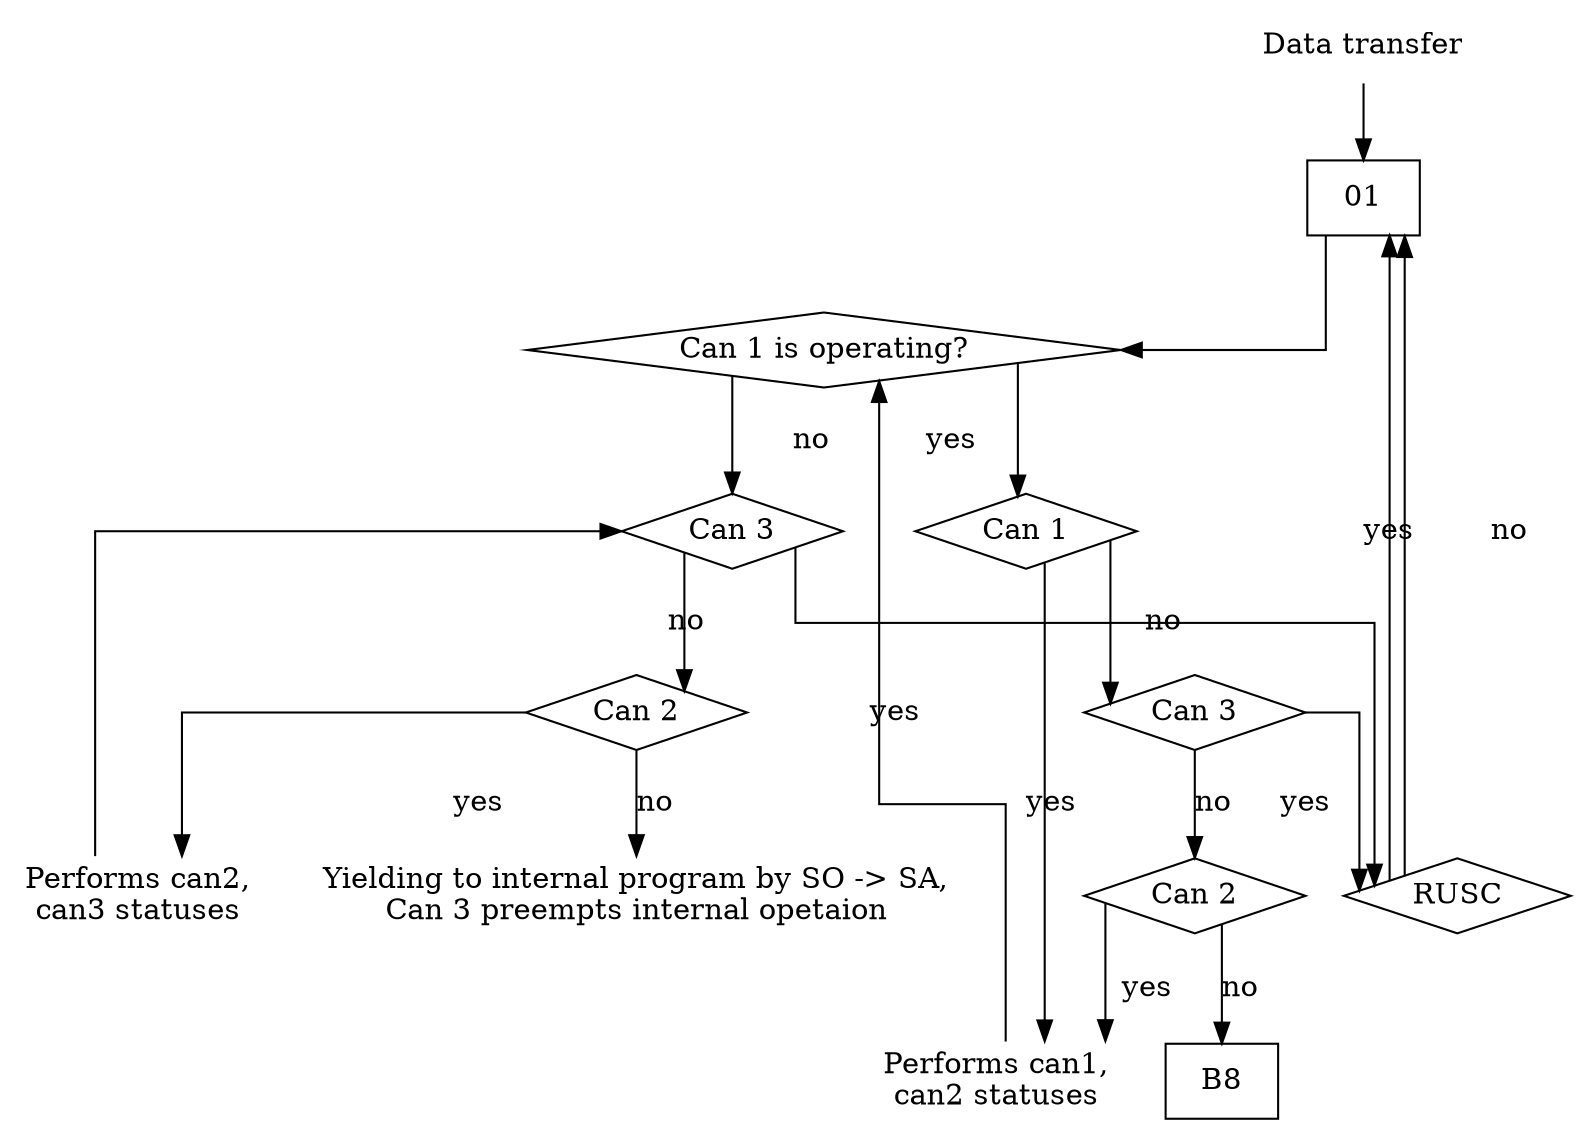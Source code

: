 // UCE 460 - 140231300 (fo. 16) - External sequence - Channel 3 input data transfer phase
    
digraph G {
    graph [ splines = ortho ]
    node  [ shape = box ]
    
    start -> 01
    
    01    -> cond1
    cond1 -> cond3 [ label = "no"  ]
    cond1 -> cond2 [ label = "yes" ]
    
    cond3 -> cond4 [ label = "no"  ]
    cond3 -> cond5 [ label = "yes" ]
    
    cond4 -> note  [ label = "yes" ]
    cond4 -> note2 [ label = "no"  ]
    note  -> cond3 
    
    cond2 -> note3 [ label = "yes" ]
    cond2 -> cond6 [ label = "no" ]
    
    note3 -> cond1

    cond6 -> cond7 [ label = "no"  ]
    cond6 -> cond5 [ label = "yes" ]
    
    cond7 -> note3 [ label = "yes" ]
    cond7 -> B8    [ label = "no" ]
    
    cond5 -> 01 [ label = "yes" ]
    cond5 -> 01 [ label = "no" ]
    
    start [ shape = none ; label = "Data transfer" ]
    note  [ shape = none ; label = "Performs can2,\ncan3 statuses" ]
    note2 [ shape = none ; label = "Yielding to internal program by SO -> SA,\nCan 3 preempts internal opetaion" ]
    note3 [ shape = none ; label = "Performs can1,\ncan2 statuses" ]

    cond1 [ shape = diamond ; label = "Can 1 is operating?"]
    cond2 [ shape = diamond ; label = "Can 1"]
    cond3 [ shape = diamond ; label = "Can 3"]
    cond4 [ shape = diamond ; label = "Can 2"]
    cond5 [ shape = diamond ; label = "RUSC"]
    cond6 [ shape = diamond ; label = "Can 3"]
    cond7 [ shape = diamond ; label = "Can 2"]
}

